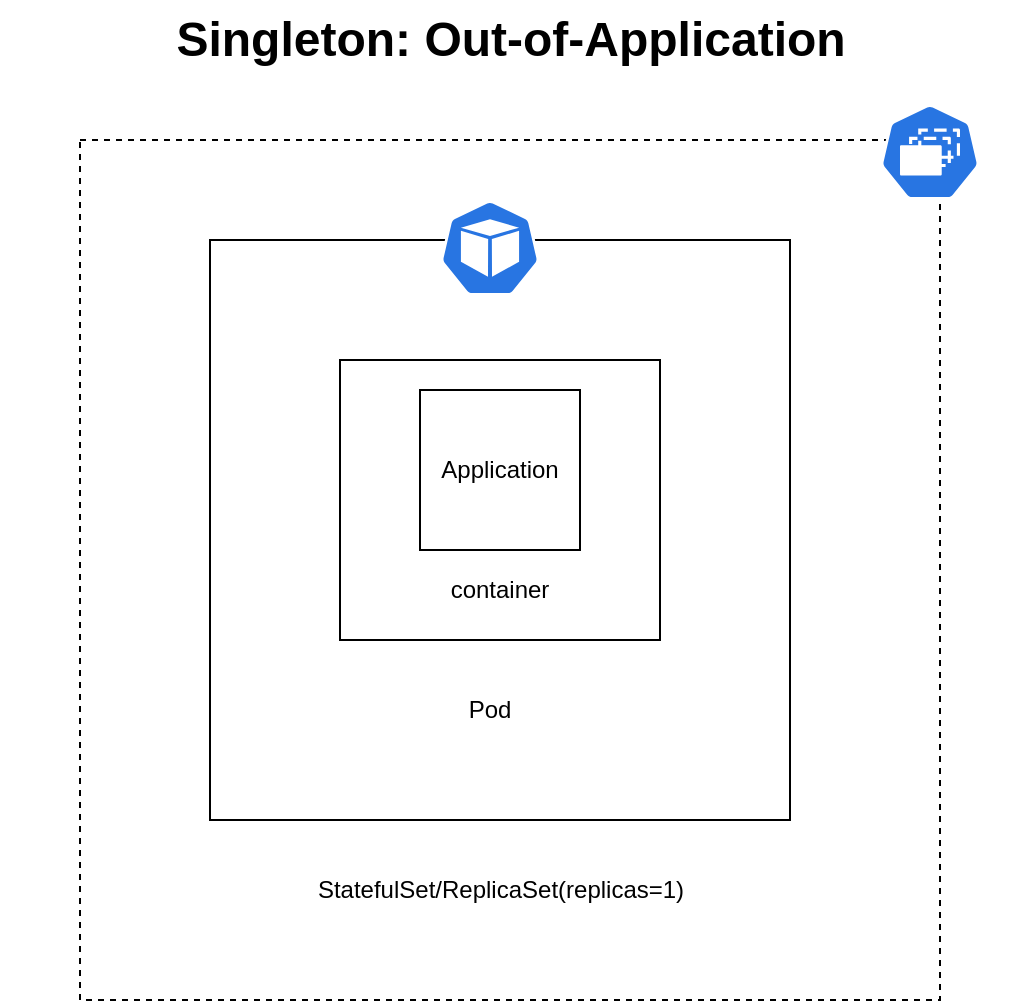 <mxfile version="15.5.4" type="device" pages="2"><diagram id="kp0f97Sq3cjkFO79hOiD" name="Page-1"><mxGraphModel dx="1422" dy="800" grid="1" gridSize="10" guides="1" tooltips="1" connect="1" arrows="1" fold="1" page="1" pageScale="1" pageWidth="850" pageHeight="1100" math="0" shadow="0"><root><mxCell id="0"/><mxCell id="1" parent="0"/><mxCell id="Ood4sH-U8_VcQ3v-yqsM-17" value="" style="whiteSpace=wrap;html=1;aspect=fixed;dashed=1;" parent="1" vertex="1"><mxGeometry x="100" y="80" width="430" height="430" as="geometry"/></mxCell><mxCell id="Ood4sH-U8_VcQ3v-yqsM-10" value="" style="whiteSpace=wrap;html=1;aspect=fixed;" parent="1" vertex="1"><mxGeometry x="165" y="130" width="290" height="290" as="geometry"/></mxCell><mxCell id="Ood4sH-U8_VcQ3v-yqsM-7" value="" style="rounded=0;whiteSpace=wrap;html=1;" parent="1" vertex="1"><mxGeometry x="230" y="190" width="160" height="140" as="geometry"/></mxCell><mxCell id="Ood4sH-U8_VcQ3v-yqsM-6" value="Application" style="whiteSpace=wrap;html=1;aspect=fixed;" parent="1" vertex="1"><mxGeometry x="270" y="205" width="80" height="80" as="geometry"/></mxCell><mxCell id="Ood4sH-U8_VcQ3v-yqsM-9" value="container" style="text;html=1;strokeColor=none;fillColor=none;align=center;verticalAlign=middle;whiteSpace=wrap;rounded=0;" parent="1" vertex="1"><mxGeometry x="280" y="290" width="60" height="30" as="geometry"/></mxCell><mxCell id="Ood4sH-U8_VcQ3v-yqsM-12" value="" style="sketch=0;html=1;dashed=0;whitespace=wrap;fillColor=#2875E2;strokeColor=#ffffff;points=[[0.005,0.63,0],[0.1,0.2,0],[0.9,0.2,0],[0.5,0,0],[0.995,0.63,0],[0.72,0.99,0],[0.5,1,0],[0.28,0.99,0]];shape=mxgraph.kubernetes.icon;prIcon=pod" parent="1" vertex="1"><mxGeometry x="280" y="110" width="50" height="48" as="geometry"/></mxCell><mxCell id="Ood4sH-U8_VcQ3v-yqsM-14" value="Singleton: Out-of-Application" style="text;strokeColor=none;fillColor=none;html=1;fontSize=24;fontStyle=1;verticalAlign=middle;align=center;" parent="1" vertex="1"><mxGeometry x="60" y="10" width="510" height="40" as="geometry"/></mxCell><mxCell id="Ood4sH-U8_VcQ3v-yqsM-16" value="Pod" style="text;html=1;strokeColor=none;fillColor=none;align=center;verticalAlign=middle;whiteSpace=wrap;rounded=0;" parent="1" vertex="1"><mxGeometry x="275" y="350" width="60" height="30" as="geometry"/></mxCell><mxCell id="Ood4sH-U8_VcQ3v-yqsM-15" value="" style="sketch=0;html=1;dashed=0;whitespace=wrap;fillColor=#2875E2;strokeColor=#ffffff;points=[[0.005,0.63,0],[0.1,0.2,0],[0.9,0.2,0],[0.5,0,0],[0.995,0.63,0],[0.72,0.99,0],[0.5,1,0],[0.28,0.99,0]];shape=mxgraph.kubernetes.icon;prIcon=rs" parent="1" vertex="1"><mxGeometry x="500" y="62" width="50" height="48" as="geometry"/></mxCell><mxCell id="Ood4sH-U8_VcQ3v-yqsM-18" value="StatefulSet/ReplicaSet(replicas=1)" style="text;html=1;strokeColor=none;fillColor=none;align=center;verticalAlign=middle;whiteSpace=wrap;rounded=0;dashed=1;" parent="1" vertex="1"><mxGeometry x="207.5" y="440" width="205" height="30" as="geometry"/></mxCell></root></mxGraphModel></diagram><diagram id="LhXq_RcbdY91M1OvewCu" name="Page-2"><mxGraphModel dx="1422" dy="800" grid="1" gridSize="10" guides="1" tooltips="1" connect="1" arrows="1" fold="1" page="1" pageScale="1" pageWidth="850" pageHeight="1100" math="0" shadow="0"><root><mxCell id="cswr_nxnnu9MF0NZBsTS-0"/><mxCell id="cswr_nxnnu9MF0NZBsTS-1" parent="cswr_nxnnu9MF0NZBsTS-0"/><mxCell id="XeLDHsEjLMeN7cOXk-Lk-2" value="Share lock" style="whiteSpace=wrap;html=1;aspect=fixed;dashed=1;" vertex="1" parent="cswr_nxnnu9MF0NZBsTS-1"><mxGeometry x="640" y="240" width="120" height="120" as="geometry"/></mxCell><mxCell id="XeLDHsEjLMeN7cOXk-Lk-0" value="" style="rounded=0;whiteSpace=wrap;html=1;dashed=1;" vertex="1" parent="cswr_nxnnu9MF0NZBsTS-1"><mxGeometry x="100" y="80" width="430" height="640" as="geometry"/></mxCell><mxCell id="cswr_nxnnu9MF0NZBsTS-3" value="" style="whiteSpace=wrap;html=1;aspect=fixed;" vertex="1" parent="cswr_nxnnu9MF0NZBsTS-1"><mxGeometry x="200" y="130" width="220" height="220" as="geometry"/></mxCell><mxCell id="cswr_nxnnu9MF0NZBsTS-4" value="" style="rounded=0;whiteSpace=wrap;html=1;" vertex="1" parent="cswr_nxnnu9MF0NZBsTS-1"><mxGeometry x="230" y="190" width="160" height="140" as="geometry"/></mxCell><mxCell id="cswr_nxnnu9MF0NZBsTS-5" value="Active component" style="whiteSpace=wrap;html=1;aspect=fixed;" vertex="1" parent="cswr_nxnnu9MF0NZBsTS-1"><mxGeometry x="260" y="205" width="95" height="95" as="geometry"/></mxCell><mxCell id="cswr_nxnnu9MF0NZBsTS-6" value="container" style="text;html=1;strokeColor=none;fillColor=none;align=center;verticalAlign=middle;whiteSpace=wrap;rounded=0;" vertex="1" parent="cswr_nxnnu9MF0NZBsTS-1"><mxGeometry x="275" y="300" width="60" height="30" as="geometry"/></mxCell><mxCell id="cswr_nxnnu9MF0NZBsTS-7" value="" style="sketch=0;html=1;dashed=0;whitespace=wrap;fillColor=#2875E2;strokeColor=#ffffff;points=[[0.005,0.63,0],[0.1,0.2,0],[0.9,0.2,0],[0.5,0,0],[0.995,0.63,0],[0.72,0.99,0],[0.5,1,0],[0.28,0.99,0]];shape=mxgraph.kubernetes.icon;prIcon=pod" vertex="1" parent="cswr_nxnnu9MF0NZBsTS-1"><mxGeometry x="280" y="110" width="50" height="48" as="geometry"/></mxCell><mxCell id="cswr_nxnnu9MF0NZBsTS-8" value="Singleton: In-Application Locking" style="text;strokeColor=none;fillColor=none;html=1;fontSize=24;fontStyle=1;verticalAlign=middle;align=center;" vertex="1" parent="cswr_nxnnu9MF0NZBsTS-1"><mxGeometry x="60" y="10" width="510" height="40" as="geometry"/></mxCell><mxCell id="cswr_nxnnu9MF0NZBsTS-9" value="Pod" style="text;html=1;strokeColor=none;fillColor=none;align=center;verticalAlign=middle;whiteSpace=wrap;rounded=0;" vertex="1" parent="cswr_nxnnu9MF0NZBsTS-1"><mxGeometry x="340" y="140" width="60" height="30" as="geometry"/></mxCell><mxCell id="cswr_nxnnu9MF0NZBsTS-10" value="" style="sketch=0;html=1;dashed=0;whitespace=wrap;fillColor=#2875E2;strokeColor=#ffffff;points=[[0.005,0.63,0],[0.1,0.2,0],[0.9,0.2,0],[0.5,0,0],[0.995,0.63,0],[0.72,0.99,0],[0.5,1,0],[0.28,0.99,0]];shape=mxgraph.kubernetes.icon;prIcon=rs" vertex="1" parent="cswr_nxnnu9MF0NZBsTS-1"><mxGeometry x="500" y="62" width="50" height="48" as="geometry"/></mxCell><mxCell id="cswr_nxnnu9MF0NZBsTS-11" value="StatefulSet/ReplicaSet (replicas=2)" style="text;html=1;strokeColor=none;fillColor=none;align=center;verticalAlign=middle;whiteSpace=wrap;rounded=0;dashed=1;" vertex="1" parent="cswr_nxnnu9MF0NZBsTS-1"><mxGeometry x="202.5" y="610" width="205" height="30" as="geometry"/></mxCell><mxCell id="XeLDHsEjLMeN7cOXk-Lk-1" value="" style="sketch=0;pointerEvents=1;shadow=0;dashed=0;html=1;strokeColor=none;fillColor=#505050;labelPosition=center;verticalLabelPosition=bottom;verticalAlign=top;outlineConnect=0;align=center;shape=mxgraph.office.security.lock_protected;" vertex="1" parent="cswr_nxnnu9MF0NZBsTS-1"><mxGeometry x="656" y="250" width="28" height="37" as="geometry"/></mxCell><mxCell id="XeLDHsEjLMeN7cOXk-Lk-3" value="" style="endArrow=classic;html=1;rounded=0;" edge="1" parent="cswr_nxnnu9MF0NZBsTS-1" source="XeLDHsEjLMeN7cOXk-Lk-2" target="cswr_nxnnu9MF0NZBsTS-5"><mxGeometry width="50" height="50" relative="1" as="geometry"><mxPoint x="400" y="430" as="sourcePoint"/><mxPoint x="450" y="380" as="targetPoint"/></mxGeometry></mxCell><mxCell id="XeLDHsEjLMeN7cOXk-Lk-4" value="" style="whiteSpace=wrap;html=1;aspect=fixed;" vertex="1" parent="cswr_nxnnu9MF0NZBsTS-1"><mxGeometry x="197.5" y="380" width="220" height="220" as="geometry"/></mxCell><mxCell id="XeLDHsEjLMeN7cOXk-Lk-5" value="" style="rounded=0;whiteSpace=wrap;html=1;" vertex="1" parent="cswr_nxnnu9MF0NZBsTS-1"><mxGeometry x="227.5" y="440" width="160" height="140" as="geometry"/></mxCell><mxCell id="XeLDHsEjLMeN7cOXk-Lk-6" value="Passive component" style="whiteSpace=wrap;html=1;aspect=fixed;" vertex="1" parent="cswr_nxnnu9MF0NZBsTS-1"><mxGeometry x="257.5" y="455" width="95" height="95" as="geometry"/></mxCell><mxCell id="XeLDHsEjLMeN7cOXk-Lk-7" value="container" style="text;html=1;strokeColor=none;fillColor=none;align=center;verticalAlign=middle;whiteSpace=wrap;rounded=0;" vertex="1" parent="cswr_nxnnu9MF0NZBsTS-1"><mxGeometry x="272.5" y="550" width="60" height="30" as="geometry"/></mxCell><mxCell id="XeLDHsEjLMeN7cOXk-Lk-8" value="" style="sketch=0;html=1;dashed=0;whitespace=wrap;fillColor=#2875E2;strokeColor=#ffffff;points=[[0.005,0.63,0],[0.1,0.2,0],[0.9,0.2,0],[0.5,0,0],[0.995,0.63,0],[0.72,0.99,0],[0.5,1,0],[0.28,0.99,0]];shape=mxgraph.kubernetes.icon;prIcon=pod" vertex="1" parent="cswr_nxnnu9MF0NZBsTS-1"><mxGeometry x="277.5" y="360" width="50" height="48" as="geometry"/></mxCell><mxCell id="XeLDHsEjLMeN7cOXk-Lk-9" value="Pod" style="text;html=1;strokeColor=none;fillColor=none;align=center;verticalAlign=middle;whiteSpace=wrap;rounded=0;" vertex="1" parent="cswr_nxnnu9MF0NZBsTS-1"><mxGeometry x="337.5" y="390" width="60" height="30" as="geometry"/></mxCell><mxCell id="XeLDHsEjLMeN7cOXk-Lk-10" value="Lock acquired" style="text;html=1;strokeColor=none;fillColor=none;align=center;verticalAlign=middle;whiteSpace=wrap;rounded=0;dashed=1;" vertex="1" parent="cswr_nxnnu9MF0NZBsTS-1"><mxGeometry x="480" y="237.5" width="110" height="30" as="geometry"/></mxCell><mxCell id="XeLDHsEjLMeN7cOXk-Lk-11" value="" style="endArrow=classic;html=1;rounded=0;entryX=1;entryY=0.5;entryDx=0;entryDy=0;exitX=0.008;exitY=0.658;exitDx=0;exitDy=0;exitPerimeter=0;dashed=1;" edge="1" parent="cswr_nxnnu9MF0NZBsTS-1" source="XeLDHsEjLMeN7cOXk-Lk-2" target="XeLDHsEjLMeN7cOXk-Lk-6"><mxGeometry width="50" height="50" relative="1" as="geometry"><mxPoint x="590" y="470" as="sourcePoint"/><mxPoint x="640" y="420" as="targetPoint"/></mxGeometry></mxCell><mxCell id="XeLDHsEjLMeN7cOXk-Lk-12" value="Waiting for the lock" style="text;html=1;strokeColor=none;fillColor=none;align=center;verticalAlign=middle;whiteSpace=wrap;rounded=0;dashed=1;" vertex="1" parent="cswr_nxnnu9MF0NZBsTS-1"><mxGeometry x="476" y="410" width="180" height="30" as="geometry"/></mxCell></root></mxGraphModel></diagram></mxfile>